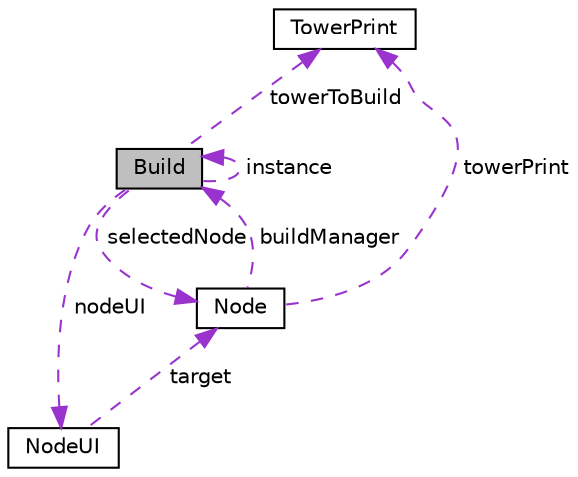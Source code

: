 digraph "Build"
{
 // LATEX_PDF_SIZE
  edge [fontname="Helvetica",fontsize="10",labelfontname="Helvetica",labelfontsize="10"];
  node [fontname="Helvetica",fontsize="10",shape=record];
  Node1 [label="Build",height=0.2,width=0.4,color="black", fillcolor="grey75", style="filled", fontcolor="black",tooltip="Класс Постройки здания"];
  Node2 -> Node1 [dir="back",color="darkorchid3",fontsize="10",style="dashed",label=" selectedNode" ,fontname="Helvetica"];
  Node2 [label="Node",height=0.2,width=0.4,color="black", fillcolor="white", style="filled",URL="$class_node.html",tooltip="Класс Поле игры"];
  Node3 -> Node2 [dir="back",color="darkorchid3",fontsize="10",style="dashed",label=" towerPrint" ,fontname="Helvetica"];
  Node3 [label="TowerPrint",height=0.2,width=0.4,color="black", fillcolor="white", style="filled",URL="$class_tower_print.html",tooltip="Класс Чертежи башен"];
  Node1 -> Node2 [dir="back",color="darkorchid3",fontsize="10",style="dashed",label=" buildManager" ,fontname="Helvetica"];
  Node4 -> Node1 [dir="back",color="darkorchid3",fontsize="10",style="dashed",label=" nodeUI" ,fontname="Helvetica"];
  Node4 [label="NodeUI",height=0.2,width=0.4,color="black", fillcolor="white", style="filled",URL="$class_node_u_i.html",tooltip="Класс Панели"];
  Node2 -> Node4 [dir="back",color="darkorchid3",fontsize="10",style="dashed",label=" target" ,fontname="Helvetica"];
  Node3 -> Node1 [dir="back",color="darkorchid3",fontsize="10",style="dashed",label=" towerToBuild" ,fontname="Helvetica"];
  Node1 -> Node1 [dir="back",color="darkorchid3",fontsize="10",style="dashed",label=" instance" ,fontname="Helvetica"];
}
